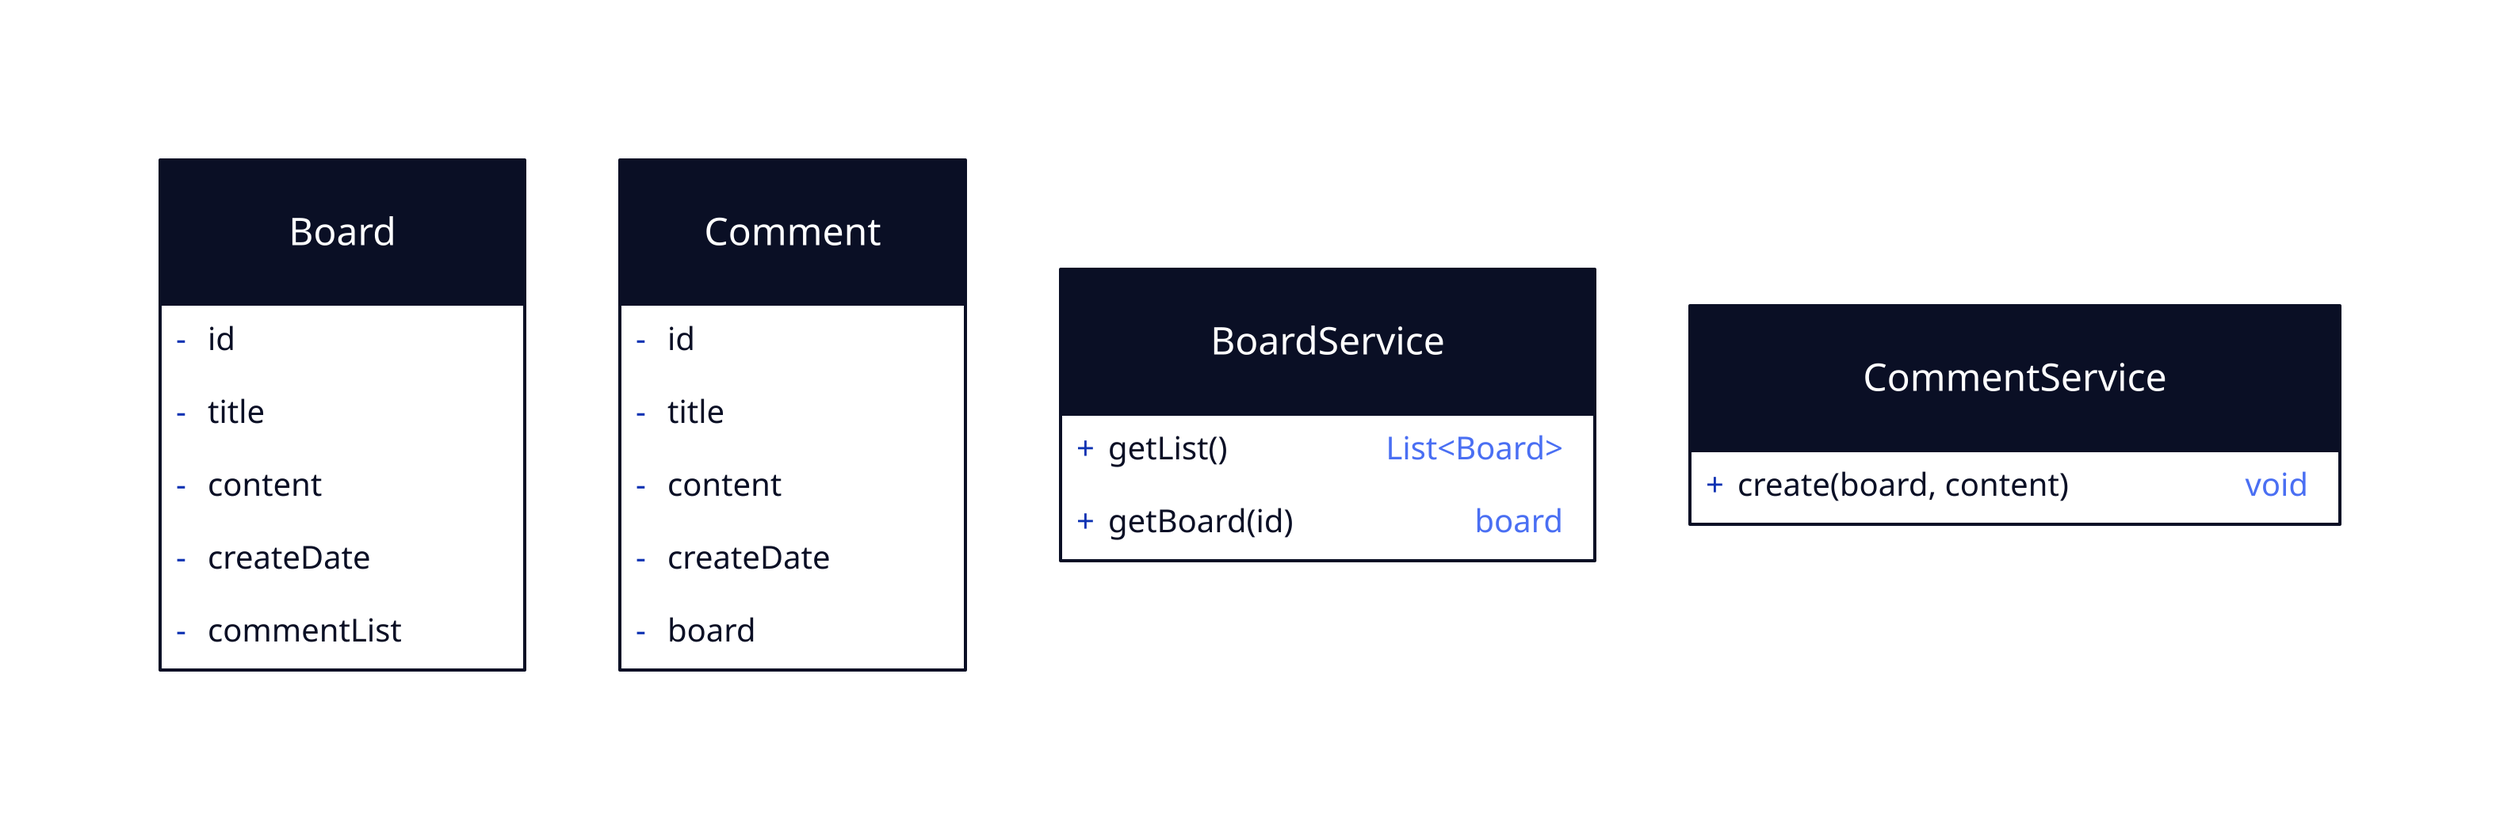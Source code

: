 Board: {
  shape: class

  -id
  -title
  -content
  -createDate
  -commentList
}

Comment: {
  shape: class

  -id
  -title
  -content
  -createDate
  -board
}

BoardService : {
  shape : class

  getList() : List<Board>
  getBoard(id) : board
}

CommentService : {
  shape : class

  create(board, content)
}